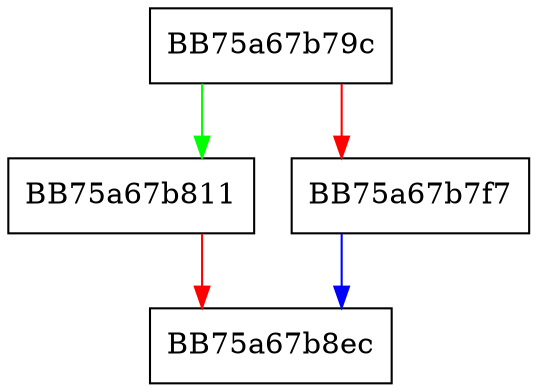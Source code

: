 digraph _get_last_error_as_string {
  node [shape="box"];
  graph [splines=ortho];
  BB75a67b79c -> BB75a67b811 [color="green"];
  BB75a67b79c -> BB75a67b7f7 [color="red"];
  BB75a67b7f7 -> BB75a67b8ec [color="blue"];
  BB75a67b811 -> BB75a67b8ec [color="red"];
}